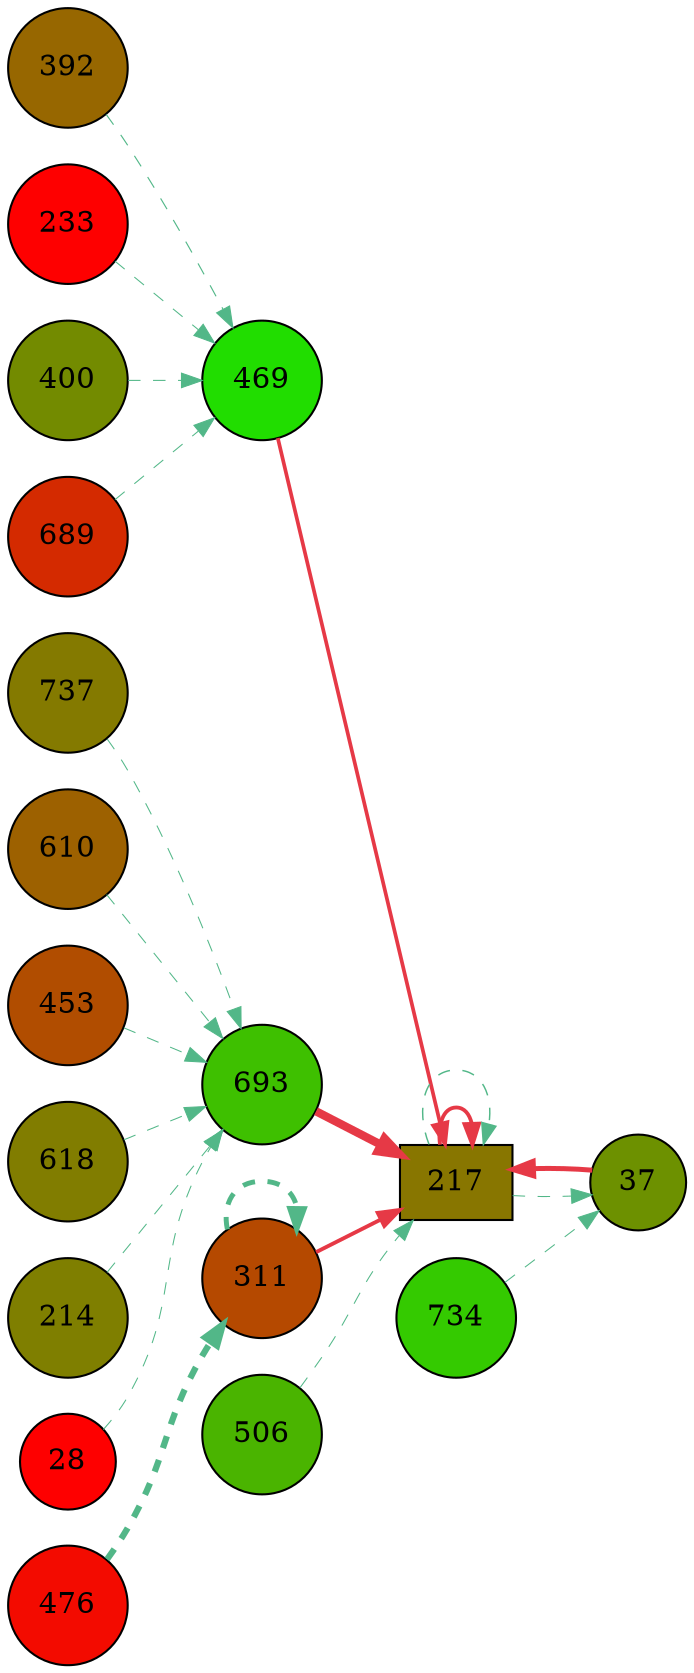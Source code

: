 digraph G{
rankdir=LR;
737 [style=filled, shape=circle, fillcolor="#847a00", label="737"];
610 [style=filled, shape=circle, fillcolor="#9d6100", label="610"];
37 [style=filled, shape=circle, fillcolor="#6d9100", label="37"];
453 [style=filled, shape=circle, fillcolor="#b14d00", label="453"];
392 [style=filled, shape=circle, fillcolor="#976700", label="392"];
233 [style=filled, shape=circle, fillcolor="#fe0000", label="233"];
618 [style=filled, shape=circle, fillcolor="#817d00", label="618"];
400 [style=filled, shape=circle, fillcolor="#738b00", label="400"];
689 [style=filled, shape=circle, fillcolor="#d42a00", label="689"];
469 [style=filled, shape=circle, fillcolor="#21dd00", label="469"];
693 [style=filled, shape=circle, fillcolor="#3ec000", label="693"];
311 [style=filled, shape=circle, fillcolor="#b54900", label="311"];
214 [style=filled, shape=circle, fillcolor="#7f7f00", label="214"];
217 [style=filled, shape=box, fillcolor="#887600", label="217"];
506 [style=filled, shape=circle, fillcolor="#4ab400", label="506"];
476 [style=filled, shape=circle, fillcolor="#f30b00", label="476"];
28 [style=filled, shape=circle, fillcolor="#fe0000", label="28"];
734 [style=filled, shape=circle, fillcolor="#34ca00", label="734"];
693 -> 217 [color="#e63946",penwidth=4.00];
37 -> 217 [color="#e63946",penwidth=2.40];
311 -> 217 [color="#e63946",penwidth=1.87];
217 -> 217 [color="#e63946",penwidth=1.83];
469 -> 217 [color="#e63946",penwidth=1.78];
217 -> 37 [color="#52b788",style=dashed,penwidth=0.50];
734 -> 37 [color="#52b788",style=dashed,penwidth=0.50];
392 -> 469 [color="#52b788",style=dashed,penwidth=0.55];
400 -> 469 [color="#52b788",style=dashed,penwidth=0.50];
233 -> 469 [color="#52b788",style=dashed,penwidth=0.50];
689 -> 469 [color="#52b788",style=dashed,penwidth=0.50];
610 -> 693 [color="#52b788",style=dashed,penwidth=0.50];
737 -> 693 [color="#52b788",style=dashed,penwidth=0.50];
214 -> 693 [color="#52b788",style=dashed,penwidth=0.50];
453 -> 693 [color="#52b788",style=dashed,penwidth=0.50];
618 -> 693 [color="#52b788",style=dashed,penwidth=0.50];
28 -> 693 [color="#52b788",style=dashed,penwidth=0.50];
476 -> 311 [color="#52b788",style=dashed,penwidth=3.00];
311 -> 311 [color="#52b788",style=dashed,penwidth=2.38];
217 -> 217 [color="#52b788",style=dashed,penwidth=0.70];
506 -> 217 [color="#52b788",style=dashed,penwidth=0.50];
}